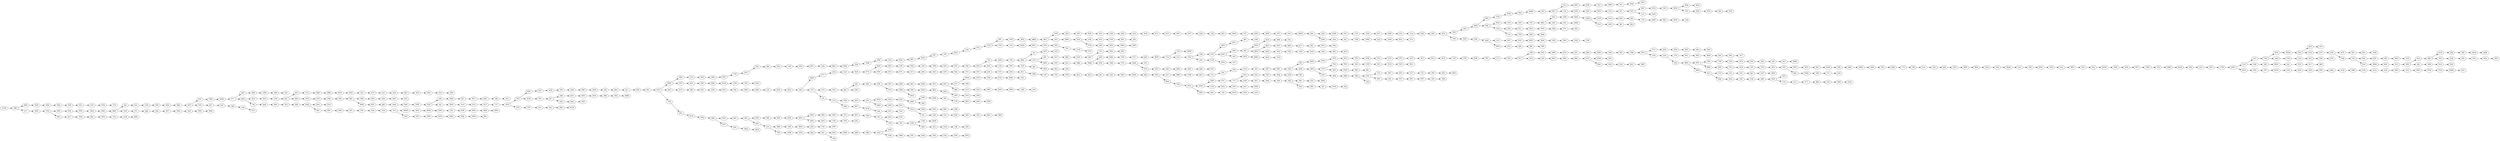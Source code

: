digraph {
 rankdir="LR"; 
 "PJK" -> "X3G"; 
 "ZM3" -> "JGN"; 
 "YYF" -> "614"; 
 "K5T" -> "X18"; 
 "2PT" -> "2BR"; 
 "4RF" -> "VL2"; 
 "QQN" -> "7S4"; 
 "X9S" -> "HM9"; 
 "NMG" -> "DH5"; 
 "TQD" -> "SJD"; 
 "2JD" -> "SM4"; 
 "5SD" -> "4NG"; 
 "W1R" -> "XYJ"; 
 "DXF" -> "72L"; 
 "CGN" -> "T85"; 
 "ZF4" -> "ZZ1"; 
 "91Q" -> "Y69"; 
 "SMB" -> "QSZ"; 
 "PVN" -> "PP3"; 
 "C4S" -> "1VL"; 
 "3BK" -> "ZNZ"; 
 "LYZ" -> "92X"; 
 "TPP" -> "XPP"; 
 "NTK" -> "R7B"; 
 "XMH" -> "GBQ"; 
 "LZW" -> "49Y"; 
 "28R" -> "R1G"; 
 "5SX" -> "F2K"; 
 "X21" -> "WC7"; 
 "JL7" -> "ZKL"; 
 "F1G" -> "XF8"; 
 "XJG" -> "N8L"; 
 "227" -> "HBK"; 
 "FG8" -> "RMS"; 
 "S5B" -> "RXD"; 
 "T71" -> "LDZ"; 
 "TYQ" -> "2LW"; 
 "1W2" -> "BFQ"; 
 "2X1" -> "NCQ"; 
 "SJL" -> "TG5"; 
 "64W" -> "RKB"; 
 "DRH" -> "W45"; 
 "ZTK" -> "YC5"; 
 "L1Y" -> "VXS"; 
 "SGD" -> "F66"; 
 "ZBG" -> "YJ7"; 
 "NC6" -> "544"; 
 "XKQ" -> "8Z5"; 
 "B5K" -> "XFW"; 
 "V3F" -> "SF9"; 
 "DC7" -> "737"; 
 "ZCJ" -> "ZCB"; 
 "JPX" -> "FZS"; 
 "PFB" -> "TYQ"; 
 "C22" -> "HGM"; 
 "C67" -> "MDM"; 
 "4W1" -> "X87"; 
 "TQX" -> "7YM"; 
 "2Y4" -> "CLQ"; 
 "R1G" -> "M5V"; 
 "HK5" -> "56W"; 
 "Y7B" -> "8RN"; 
 "LFR" -> "FN6"; 
 "RVW" -> "7G3"; 
 "SXH" -> "97Y"; 
 "H25" -> "WHC"; 
 "X8Y" -> "3H8"; 
 "97Y" -> "77T"; 
 "6VB" -> "91Q"; 
 "V7S" -> "595"; 
 "JFH" -> "2JD"; 
 "ZSL" -> "HHS"; 
 "3D6" -> "T71"; 
 "1BP" -> "MCR"; 
 "FBQ" -> "2PB"; 
 "7Q9" -> "K1X"; 
 "C81" -> "6JF"; 
 "YYQ" -> "9FR"; 
 "FBR" -> "GZS"; 
 "VXK" -> "4BR"; 
 "Z9L" -> "DYJ"; 
 "PRL" -> "K2Y"; 
 "Q68" -> "R8F"; 
 "WJC" -> "WZ5"; 
 "H3K" -> "3NG"; 
 "K9N" -> "BG4"; 
 "VXS" -> "RLT"; 
 "K1Q" -> "R29"; 
 "C76" -> "TNL"; 
 "RLV" -> "PCY"; 
 "Z4J" -> "2GC"; 
 "4F2" -> "SC2"; 
 "Y82" -> "JKM"; 
 "GZS" -> "Q1Q"; 
 "VB3" -> "WRW"; 
 "XW6" -> "FK8"; 
 "YG1" -> "73H"; 
 "KZQ" -> "9FQ"; 
 "R25" -> "C13"; 
 "FFZ" -> "DTC"; 
 "H99" -> "Y82"; 
 "N12" -> "TRX"; 
 "F5G" -> "RLV"; 
 "7VN" -> "D7V"; 
 "CRJ" -> "GY4"; 
 "C7S" -> "YD3"; 
 "V6S" -> "CNH"; 
 "82G" -> "ZBV"; 
 "KMM" -> "YOU"; 
 "27R" -> "S8P"; 
 "ZTK" -> "2PT"; 
 "8R4" -> "HC5"; 
 "V9D" -> "ZSV"; 
 "L25" -> "N12"; 
 "544" -> "ZT7"; 
 "62H" -> "SBL"; 
 "ZMG" -> "M4P"; 
 "Y77" -> "SB7"; 
 "G6R" -> "2RZ"; 
 "YPB" -> "6ZG"; 
 "WKT" -> "FVM"; 
 "126" -> "ZPY"; 
 "8KQ" -> "KSF"; 
 "G3Q" -> "W3D"; 
 "56F" -> "RZX"; 
 "KFC" -> "LHG"; 
 "75Y" -> "BHL"; 
 "921" -> "95L"; 
 "QRQ" -> "SG4"; 
 "8BW" -> "KGK"; 
 "5D5" -> "YH2"; 
 "4PK" -> "9LQ"; 
 "7J4" -> "QQN"; 
 "F8Q" -> "SBM"; 
 "14K" -> "5NV"; 
 "6NP" -> "91L"; 
 "JKM" -> "HR1"; 
 "9G9" -> "Q7P"; 
 "P74" -> "BCK"; 
 "DBC" -> "K1H"; 
 "CH7" -> "Z9W"; 
 "GBK" -> "YFR"; 
 "LLX" -> "YG1"; 
 "KFB" -> "C53"; 
 "7XJ" -> "8Q8"; 
 "54L" -> "JMG"; 
 "2PB" -> "P2C"; 
 "ZPY" -> "V3S"; 
 "NG6" -> "WNM"; 
 "R29" -> "LN8"; 
 "1DT" -> "LTD"; 
 "XLM" -> "X12"; 
 "3HQ" -> "G3Q"; 
 "95L" -> "VM4"; 
 "8RN" -> "Q28"; 
 "2GC" -> "CVB"; 
 "BHL" -> "N5T"; 
 "X9T" -> "GBK"; 
 "J27" -> "G8G"; 
 "LHG" -> "RR3"; 
 "FS5" -> "XSF"; 
 "6HN" -> "WC8"; 
 "WQR" -> "G1C"; 
 "X5M" -> "SXQ"; 
 "MCR" -> "Q6W"; 
 "F57" -> "7W8"; 
 "QKG" -> "X4T"; 
 "PL8" -> "BZM"; 
 "JM3" -> "3KS"; 
 "GYP" -> "6S2"; 
 "8V3" -> "4TV"; 
 "GSV" -> "Y9V"; 
 "JKM" -> "5WX"; 
 "VSM" -> "3Q5"; 
 "L7Q" -> "L1C"; 
 "MFX" -> "T1R"; 
 "GQ2" -> "22M"; 
 "4L4" -> "W3W"; 
 "TRX" -> "45N"; 
 "GLG" -> "WKT"; 
 "92T" -> "KTL"; 
 "1PB" -> "TFX"; 
 "C9N" -> "88W"; 
 "Z19" -> "PTB"; 
 "95K" -> "NGQ"; 
 "8H6" -> "CHW"; 
 "DC8" -> "7NY"; 
 "R8F" -> "HHP"; 
 "TFX" -> "S9L"; 
 "P61" -> "4JD"; 
 "KDW" -> "GMS"; 
 "961" -> "J5R"; 
 "C4H" -> "35Y"; 
 "BJQ" -> "FDN"; 
 "R79" -> "P6J"; 
 "QTH" -> "B6J"; 
 "K2Y" -> "3RY"; 
 "K47" -> "NC6"; 
 "GQR" -> "C5W"; 
 "6HN" -> "LLX"; 
 "Q7P" -> "921"; 
 "WPV" -> "VLF"; 
 "329" -> "YPB"; 
 "3XV" -> "RR1"; 
 "DTC" -> "2CF"; 
 "C9K" -> "X43"; 
 "5SB" -> "X9T"; 
 "9ZL" -> "8V3"; 
 "F5G" -> "XMH"; 
 "VD5" -> "XG2"; 
 "97R" -> "SC9"; 
 "NCQ" -> "F2D"; 
 "BML" -> "2JY"; 
 "N8G" -> "DMN"; 
 "6Y7" -> "JXB"; 
 "M4P" -> "Z4J"; 
 "PL1" -> "M52"; 
 "57Z" -> "HSB"; 
 "LP8" -> "WXJ"; 
 "X49" -> "ZHJ"; 
 "YQ4" -> "LBF"; 
 "TZN" -> "26G"; 
 "3NG" -> "PLN"; 
 "XLC" -> "TBR"; 
 "8ZV" -> "77G"; 
 "3SR" -> "QR2"; 
 "91B" -> "J7Y"; 
 "PWH" -> "LJS"; 
 "GG3" -> "91S"; 
 "2NJ" -> "C23"; 
 "MRG" -> "V2D"; 
 "77G" -> "NBP"; 
 "DBC" -> "3N2"; 
 "Q1Q" -> "Z34"; 
 "BH4" -> "B5K"; 
 "V5P" -> "8Q7"; 
 "35Y" -> "39W"; 
 "DMN" -> "DKJ"; 
 "GY4" -> "HPQ"; 
 "66L" -> "S4M"; 
 "FK8" -> "W9R"; 
 "W3W" -> "X5M"; 
 "YBW" -> "X41"; 
 "WPG" -> "XQN"; 
 "BKC" -> "NBD"; 
 "82C" -> "8ZV"; 
 "8LR" -> "P74"; 
 "XL9" -> "F17"; 
 "DKJ" -> "V6X"; 
 "836" -> "FFB"; 
 "RS8" -> "K1Q"; 
 "CY5" -> "4PC"; 
 "YFR" -> "GTQ"; 
 "QF6" -> "ZLD"; 
 "35K" -> "5YW"; 
 "P6J" -> "Z8W"; 
 "Z39" -> "NJK"; 
 "J8X" -> "T8P"; 
 "15H" -> "YXX"; 
 "K5M" -> "3B4"; 
 "FVY" -> "L93"; 
 "DS2" -> "QP5"; 
 "39W" -> "WTS"; 
 "NFM" -> "LFR"; 
 "4ZR" -> "N8K"; 
 "JGW" -> "4XY"; 
 "XSP" -> "9YR"; 
 "5WB" -> "286"; 
 "292" -> "637"; 
 "KTL" -> "3CT"; 
 "TQR" -> "GPW"; 
 "ZT7" -> "7H2"; 
 "6YX" -> "VCC"; 
 "G2X" -> "HLX"; 
 "7QT" -> "33M"; 
 "SXQ" -> "6VY"; 
 "1WQ" -> "ZMG"; 
 "G1C" -> "35K"; 
 "D7V" -> "PZG"; 
 "73H" -> "NG6"; 
 "TQD" -> "6M6"; 
 "GPW" -> "YQ4"; 
 "C67" -> "C4H"; 
 "G6F" -> "9YS"; 
 "YLZ" -> "YBW"; 
 "4XZ" -> "KSG"; 
 "11N" -> "V9D"; 
 "56W" -> "8R4"; 
 "S8P" -> "PVN"; 
 "XG2" -> "Z7K"; 
 "LBF" -> "6KM"; 
 "ZSV" -> "VF3"; 
 "QV6" -> "JJN"; 
 "2D9" -> "VM8"; 
 "TYB" -> "NTG"; 
 "Q94" -> "QNF"; 
 "4JD" -> "J8X"; 
 "5WB" -> "MVZ"; 
 "X12" -> "KV2"; 
 "79V" -> "VP8"; 
 "8VV" -> "B6R"; 
 "T42" -> "8BW"; 
 "C13" -> "Z9L"; 
 "WFY" -> "HC7"; 
 "3LK" -> "RV9"; 
 "6LP" -> "W98"; 
 "6LD" -> "XLM"; 
 "YBQ" -> "GQ2"; 
 "VF3" -> "MLX"; 
 "DQ7" -> "66L"; 
 "C53" -> "5F1"; 
 "5F1" -> "YZY"; 
 "3GQ" -> "C67"; 
 "M52" -> "VWY"; 
 "M89" -> "9L5"; 
 "HPQ" -> "4W1"; 
 "8Z5" -> "7FX"; 
 "F8Q" -> "1TY"; 
 "4FC" -> "VN3"; 
 "2DG" -> "PL1"; 
 "KT2" -> "7QT"; 
 "X3G" -> "GH2"; 
 "VFH" -> "5ZL"; 
 "3SN" -> "ZW3"; 
 "RTP" -> "1KS"; 
 "KGK" -> "2NJ"; 
 "8Z5" -> "F57"; 
 "91S" -> "DC7"; 
 "SLY" -> "QBX"; 
 "BKH" -> "M89"; 
 "637" -> "6FC"; 
 "V7K" -> "L25"; 
 "QCF" -> "Q3X"; 
 "4L1" -> "X58"; 
 "B2S" -> "J5L"; 
 "JJK" -> "6PN"; 
 "F4V" -> "MHH"; 
 "SC4" -> "34G"; 
 "5XC" -> "GPJ"; 
 "PTB" -> "579"; 
 "C3D" -> "XCK"; 
 "HDY" -> "PCH"; 
 "KTM" -> "8XY"; 
 "3KS" -> "GYP"; 
 "HHS" -> "RD2"; 
 "68B" -> "YBQ"; 
 "L1C" -> "7C7"; 
 "TKK" -> "NWD"; 
 "YD3" -> "JKC"; 
 "VM8" -> "38W"; 
 "S9X" -> "H3K"; 
 "VN3" -> "WPG"; 
 "2RZ" -> "56F"; 
 "PG2" -> "Z3G"; 
 "SJD" -> "SKH"; 
 "JKC" -> "XJG"; 
 "KTK" -> "V6B"; 
 "Z7L" -> "64W"; 
 "6KS" -> "GR6"; 
 "BZM" -> "6NP"; 
 "HSB" -> "2T3"; 
 "YC5" -> "5WB"; 
 "6RL" -> "PFB"; 
 "TL2" -> "XSP"; 
 "8NL" -> "VV7"; 
 "KZH" -> "3BK"; 
 "FN6" -> "FG8"; 
 "NQ6" -> "YWV"; 
 "4K3" -> "WFZ"; 
 "4VT" -> "SZH"; 
 "7C7" -> "JKB"; 
 "FJJ" -> "WP9"; 
 "FBZ" -> "QRQ"; 
 "88W" -> "RD6"; 
 "GPH" -> "5VZ"; 
 "F17" -> "7FJ"; 
 "VWY" -> "TWJ"; 
 "BRN" -> "95K"; 
 "R55" -> "LP8"; 
 "9K3" -> "M4B"; 
 "NWD" -> "JSX"; 
 "4NS" -> "783"; 
 "6VH" -> "D6T"; 
 "XYQ" -> "BHN"; 
 "3RY" -> "MFX"; 
 "KGR" -> "QGX"; 
 "1XH" -> "MNS"; 
 "1TY" -> "15L"; 
 "XWV" -> "WJC"; 
 "JJN" -> "8B3"; 
 "Y8L" -> "Y7B"; 
 "FFQ" -> "3SG"; 
 "F77" -> "Z5Z"; 
 "783" -> "Q9R"; 
 "HF2" -> "RMK"; 
 "WRW" -> "JT4"; 
 "6MS" -> "FBQ"; 
 "44G" -> "BRN"; 
 "FDN" -> "289"; 
 "4NJ" -> "ZF6"; 
 "WN8" -> "Y77"; 
 "66G" -> "FMH"; 
 "773" -> "7HJ"; 
 "M4B" -> "Z7L"; 
 "V88" -> "52G"; 
 "2HR" -> "24V"; 
 "3KH" -> "VYY"; 
 "77T" -> "PG2"; 
 "S8N" -> "G6F"; 
 "QY2" -> "54G"; 
 "F66" -> "9KL"; 
 "FLB" -> "SFB"; 
 "HLX" -> "32D"; 
 "S4M" -> "VXK"; 
 "XPP" -> "DQ7"; 
 "3SG" -> "BH4"; 
 "Z5S" -> "XW6"; 
 "92X" -> "XLC"; 
 "LQ4" -> "3GQ"; 
 "729" -> "PRL"; 
 "S3N" -> "Z5S"; 
 "29B" -> "K47"; 
 "WBQ" -> "TKK"; 
 "BJR" -> "GC5"; 
 "Y82" -> "ZM3"; 
 "GK1" -> "62H"; 
 "8Q7" -> "ZR3"; 
 "7YM" -> "7Q9"; 
 "4R4" -> "FQ7"; 
 "B6V" -> "2HR"; 
 "T95" -> "LQ4"; 
 "T99" -> "6SL"; 
 "COM" -> "ZB8"; 
 "4SC" -> "SMZ"; 
 "X87" -> "GX6"; 
 "ZKL" -> "M72"; 
 "7W8" -> "WN8"; 
 "64G" -> "15F"; 
 "34G" -> "K9J"; 
 "BSK" -> "2MM"; 
 "1ZV" -> "4FC"; 
 "Z5Z" -> "CZC"; 
 "LKS" -> "N8G"; 
 "XDC" -> "P5D"; 
 "RXD" -> "B9R"; 
 "2BR" -> "BKC"; 
 "HHP" -> "85J"; 
 "QX7" -> "FWL"; 
 "WTS" -> "WBQ"; 
 "ZLY" -> "6T5"; 
 "LP9" -> "G65"; 
 "9ZL" -> "GG2"; 
 "4JY" -> "2FH"; 
 "QJZ" -> "384"; 
 "6S2" -> "ZLY"; 
 "2W1" -> "XL9"; 
 "X4T" -> "LKB"; 
 "38W" -> "2YD"; 
 "RZX" -> "NL6"; 
 "2BW" -> "ZF4"; 
 "K6L" -> "24D"; 
 "TZM" -> "SGD"; 
 "2JY" -> "K5T"; 
 "MP9" -> "GLG"; 
 "8VV" -> "TQX"; 
 "MQJ" -> "G2B"; 
 "W9R" -> "Y8L"; 
 "6Y8" -> "8NR"; 
 "CNH" -> "2X1"; 
 "5Y4" -> "QKG"; 
 "TWJ" -> "V7S"; 
 "CNJ" -> "9K3"; 
 "5VZ" -> "YYF"; 
 "48Q" -> "4L1"; 
 "1VL" -> "2W1"; 
 "HSB" -> "VC9"; 
 "HKT" -> "45Z"; 
 "CP6" -> "XY1"; 
 "JKC" -> "GM1"; 
 "B1H" -> "D6Q"; 
 "4B9" -> "8XW"; 
 "DLX" -> "15H"; 
 "45Z" -> "HNQ"; 
 "289" -> "75Y"; 
 "2MM" -> "GCH"; 
 "NBD" -> "FFZ"; 
 "QGX" -> "Q3V"; 
 "N1F" -> "9G9"; 
 "P54" -> "P9L"; 
 "GC5" -> "62Z"; 
 "15L" -> "11N"; 
 "TK1" -> "CCW"; 
 "35W" -> "8S3"; 
 "4NG" -> "4FZ"; 
 "1P9" -> "MND"; 
 "5ZL" -> "FVY"; 
 "L5P" -> "79V"; 
 "VCC" -> "WPV"; 
 "8BG" -> "9M4"; 
 "24V" -> "T95"; 
 "YFR" -> "F1G"; 
 "FS5" -> "H1M"; 
 "JKB" -> "YVS"; 
 "N1K" -> "7NP"; 
 "LKR" -> "S82"; 
 "SLY" -> "7R3"; 
 "GTQ" -> "L2N"; 
 "L2N" -> "4DJ"; 
 "CGN" -> "7S9"; 
 "NJ7" -> "7QH"; 
 "WXB" -> "KT2"; 
 "R3T" -> "78Q"; 
 "XSF" -> "QCF"; 
 "T85" -> "1W2"; 
 "11N" -> "29B"; 
 "6SL" -> "BQ2"; 
 "1Y2" -> "C81"; 
 "B6J" -> "5XC"; 
 "GV4" -> "LW1"; 
 "FFB" -> "1WQ"; 
 "GPP" -> "6LP"; 
 "FYL" -> "4R4"; 
 "K9N" -> "KZQ"; 
 "ZB8" -> "RRS"; 
 "YP6" -> "Q68"; 
 "9FQ" -> "1PB"; 
 "7G3" -> "2L3"; 
 "KJK" -> "NYV"; 
 "WNM" -> "9ZL"; 
 "JMZ" -> "QF6"; 
 "38S" -> "44G"; 
 "JG6" -> "LYZ"; 
 "286" -> "WXS"; 
 "B4B" -> "Y8Y"; 
 "ZML" -> "VRJ"; 
 "Z2X" -> "FVK"; 
 "TNS" -> "8BG"; 
 "8S3" -> "QLD"; 
 "NBP" -> "DRH"; 
 "TKL" -> "429"; 
 "CC7" -> "9DN"; 
 "FYL" -> "14D"; 
 "LLX" -> "3SZ"; 
 "QQX" -> "WF9"; 
 "LJS" -> "GMZ"; 
 "7R3" -> "2WR"; 
 "4GT" -> "4F2"; 
 "9LQ" -> "DBC"; 
 "YPZ" -> "4GT"; 
 "9BK" -> "SMB"; 
 "QB9" -> "P4L"; 
 "3N2" -> "ZQ9"; 
 "7N8" -> "F7L"; 
 "BLG" -> "B2S"; 
 "1SF" -> "W53"; 
 "ZZ1" -> "4B9"; 
 "H4Q" -> "KJK"; 
 "ZXN" -> "4SC"; 
 "82C" -> "8D8"; 
 "15F" -> "KGR"; 
 "54G" -> "XXH"; 
 "J7Y" -> "QJZ"; 
 "SNM" -> "SXH"; 
 "BKH" -> "8VV"; 
 "SMB" -> "KTK"; 
 "ZS2" -> "2KV"; 
 "L2N" -> "C76"; 
 "Q1T" -> "BJQ"; 
 "GQR" -> "SK6"; 
 "QQK" -> "TGL"; 
 "LW1" -> "FLB"; 
 "3B4" -> "J6L"; 
 "V6B" -> "57Z"; 
 "Y1R" -> "2DG"; 
 "QQH" -> "Z2Q"; 
 "G8G" -> "8KQ"; 
 "8NR" -> "K9N"; 
 "6M6" -> "3KH"; 
 "J27" -> "28R"; 
 "85J" -> "48Q"; 
 "RLT" -> "LKR"; 
 "XY1" -> "CGN"; 
 "ZW3" -> "N1K"; 
 "QR2" -> "6LD"; 
 "88G" -> "G6R"; 
 "QGY" -> "126"; 
 "5XC" -> "X9S"; 
 "X5N" -> "7VN"; 
 "8D8" -> "97R"; 
 "PYX" -> "KMM"; 
 "N8K" -> "7B8"; 
 "MF9" -> "PXY"; 
 "8WW" -> "4NS"; 
 "JZ8" -> "RVW"; 
 "H1M" -> "78C"; 
 "QZV" -> "3XV"; 
 "YZY" -> "66Z"; 
 "WFZ" -> "44F"; 
 "3Q5" -> "PPH"; 
 "NTG" -> "SNM"; 
 "HBK" -> "CM6"; 
 "6JF" -> "CH7"; 
 "CVB" -> "Y9X"; 
 "F5G" -> "TZN"; 
 "95K" -> "Y1R"; 
 "614" -> "54L"; 
 "TPP" -> "66G"; 
 "4BR" -> "8WW"; 
 "YJ7" -> "W1R"; 
 "Q9R" -> "773"; 
 "YH2" -> "SY4"; 
 "2CF" -> "3Q6"; 
 "GK1" -> "NPV"; 
 "6PL" -> "TL2"; 
 "6RQ" -> "X5N"; 
 "TGK" -> "52W"; 
 "7HJ" -> "SC4"; 
 "7B8" -> "L8S"; 
 "MKR" -> "88G"; 
 "SC2" -> "DLX"; 
 "SF9" -> "KFC"; 
 "QSZ" -> "KBD"; 
 "VL2" -> "S9X"; 
 "LV6" -> "HK5"; 
 "FMJ" -> "8R2"; 
 "9YR" -> "YLZ"; 
 "N23" -> "V3F"; 
 "B6R" -> "DXF"; 
 "M5V" -> "KZH"; 
 "6VY" -> "CRW"; 
 "T3Z" -> "MQJ"; 
 "JVM" -> "WFJ"; 
 "33M" -> "9G7"; 
 "W45" -> "VFH"; 
 "YZY" -> "1LY"; 
 "HR1" -> "QF5"; 
 "JGN" -> "QB9"; 
 "991" -> "F5G"; 
 "78C" -> "J27"; 
 "8XW" -> "5SB"; 
 "BHN" -> "4SY"; 
 "LKB" -> "BSK"; 
 "3DL" -> "GQR"; 
 "9XC" -> "B6V"; 
 "L4C" -> "PD6"; 
 "LN8" -> "82C"; 
 "P2C" -> "Z19"; 
 "SNM" -> "C3D"; 
 "4SY" -> "8NL"; 
 "8Q8" -> "4RF"; 
 "QLD" -> "NS6"; 
 "C7M" -> "6HN"; 
 "PZG" -> "TBV"; 
 "D6T" -> "KFB"; 
 "DYJ" -> "TLH"; 
 "PQJ" -> "729"; 
 "Z7K" -> "QQK"; 
 "ZLD" -> "Q49"; 
 "JT4" -> "6PL"; 
 "49Y" -> "WZ9"; 
 "X43" -> "VNS"; 
 "3SZ" -> "H25"; 
 "ZF6" -> "QGY"; 
 "SCD" -> "FMJ"; 
 "6FC" -> "RTP"; 
 "RMS" -> "GZC"; 
 "VNS" -> "961"; 
 "Z2Q" -> "NJ7"; 
 "H3K" -> "9XC"; 
 "9J3" -> "6VB"; 
 "BRN" -> "3HQ"; 
 "NQY" -> "GTK"; 
 "D8W" -> "F6F"; 
 "GMS" -> "LXG"; 
 "L5Y" -> "B1H"; 
 "HC5" -> "KTM"; 
 "QVC" -> "292"; 
 "MCN" -> "G2X"; 
 "HC7" -> "TNW"; 
 "QBX" -> "1XH"; 
 "X1H" -> "X5D"; 
 "NPV" -> "SLY"; 
 "DYN" -> "VD5"; 
 "CCW" -> "7CP"; 
 "TG5" -> "6Y7"; 
 "6PL" -> "CYJ"; 
 "2LW" -> "8H9"; 
 "77T" -> "ZXN"; 
 "X5D" -> "HJ2"; 
 "S82" -> "2BW"; 
 "729" -> "PL8"; 
 "Y9V" -> "8MW"; 
 "PCH" -> "LZW"; 
 "XQN" -> "3SN"; 
 "WC7" -> "ZML"; 
 "V3S" -> "JJK"; 
 "T46" -> "XG7"; 
 "XF4" -> "TPP"; 
 "SH8" -> "2Y4"; 
 "WXT" -> "892"; 
 "P9L" -> "V6S"; 
 "PXY" -> "JG4"; 
 "CY5" -> "MF9"; 
 "X41" -> "NQ6"; 
 "B9R" -> "9HH"; 
 "M4P" -> "91B"; 
 "RD6" -> "QQ4"; 
 "SMZ" -> "X49"; 
 "4DJ" -> "BKH"; 
 "D6Q" -> "F8Q"; 
 "ZHJ" -> "4ZZ"; 
 "MDM" -> "QXG"; 
 "RMK" -> "B5Z"; 
 "27F" -> "1Y2"; 
 "J87" -> "Z39"; 
 "G65" -> "5Y4"; 
 "NGQ" -> "LP9"; 
 "Z34" -> "MP9"; 
 "VLN" -> "YPZ"; 
 "MHH" -> "K6L"; 
 "F7L" -> "JZ8"; 
 "9KL" -> "8LZ"; 
 "5XS" -> "TK1"; 
 "MNS" -> "Z2X"; 
 "2KZ" -> "K5M"; 
 "CZC" -> "8LR"; 
 "RS8" -> "7XJ"; 
 "M72" -> "VHV"; 
 "6PN" -> "TKL"; 
 "SG4" -> "FBR"; 
 "SC9" -> "5WZ"; 
 "N8L" -> "ZTK"; 
 "XG7" -> "MKK"; 
 "KB9" -> "JL7"; 
 "1GQ" -> "82G"; 
 "N4X" -> "91W"; 
 "F6F" -> "NR4"; 
 "44F" -> "1SF"; 
 "SZH" -> "CNJ"; 
 "V2D" -> "F7M"; 
 "Y77" -> "RS8"; 
 "VD3" -> "7P7"; 
 "LXG" -> "S5B"; 
 "QXG" -> "KDW"; 
 "2KV" -> "T46"; 
 "XXJ" -> "1BP"; 
 "ZNZ" -> "MBB"; 
 "BG4" -> "Q94"; 
 "B5Z" -> "CVD"; 
 "5WZ" -> "T8K"; 
 "2MM" -> "FLH"; 
 "CHW" -> "V88"; 
 "FZS" -> "DS2"; 
 "WZ5" -> "LDJ"; 
 "BFQ" -> "MKR"; 
 "Y1R" -> "YLV"; 
 "QLD" -> "34L"; 
 "737" -> "GPH"; 
 "QQX" -> "1ZV"; 
 "CRW" -> "T42"; 
 "73H" -> "L9K"; 
 "G2B" -> "VJV"; 
 "9G7" -> "SH8"; 
 "Z3G" -> "T3Z"; 
 "9YS" -> "TGK"; 
 "7NY" -> "27R"; 
 "8R2" -> "WXT"; 
 "GPH" -> "FS5"; 
 "KBD" -> "7N8"; 
 "HM9" -> "68B"; 
 "2YD" -> "PD5"; 
 "9YS" -> "38S"; 
 "Z8W" -> "W8Z"; 
 "3KH" -> "X4V"; 
 "6ZG" -> "935"; 
 "36T" -> "QX7"; 
 "9L5" -> "SPK"; 
 "VLF" -> "4L4"; 
 "XCK" -> "GPP"; 
 "66Z" -> "FFQ"; 
 "XXH" -> "H4Q"; 
 "FWL" -> "TQD"; 
 "9DN" -> "YYQ"; 
 "F7M" -> "4XZ"; 
 "7S4" -> "BML"; 
 "L58" -> "FCC"; 
 "739" -> "XWV"; 
 "YQ4" -> "FJJ"; 
 "3CT" -> "JM3"; 
 "KSG" -> "NMG"; 
 "6T5" -> "JG6"; 
 "T8K" -> "X8Y"; 
 "K6L" -> "QQH"; 
 "P74" -> "9HY"; 
 "JG4" -> "9BK"; 
 "9FR" -> "836"; 
 "TNW" -> "6RL"; 
 "RR3" -> "HD6"; 
 "26G" -> "SCD"; 
 "HC5" -> "B98"; 
 "72L" -> "6G9"; 
 "6G9" -> "1DT"; 
 "32D" -> "FBZ"; 
 "1TY" -> "C7S"; 
 "QQ4" -> "43D"; 
 "RV9" -> "5D5"; 
 "7P7" -> "MCN"; 
 "5YW" -> "6YX"; 
 "S99" -> "6RQ"; 
 "RR1" -> "YBD"; 
 "V6X" -> "227"; 
 "SBL" -> "6Y8"; 
 "6KM" -> "X21"; 
 "66Y" -> "4VT"; 
 "91L" -> "4PK"; 
 "PD5" -> "4K3"; 
 "Y8Y" -> "L1Y"; 
 "LHS" -> "L4C"; 
 "1LY" -> "SAN"; 
 "W8Z" -> "L5Y"; 
 "V6X" -> "KS8"; 
 "7FX" -> "J87"; 
 "YXX" -> "B4B"; 
 "CLQ" -> "S8N"; 
 "JGW" -> "H99"; 
 "WHC" -> "SJL"; 
 "XMH" -> "V5P"; 
 "VP8" -> "BLG"; 
 "BCK" -> "R55"; 
 "4PC" -> "Q1T"; 
 "TBV" -> "N23"; 
 "B66" -> "JMZ"; 
 "YLV" -> "TNS"; 
 "88G" -> "4C6"; 
 "RLT" -> "Q76"; 
 "RRS" -> "WXZ"; 
 "43D" -> "WQR"; 
 "ZR3" -> "HDY"; 
 "S2D" -> "QQX"; 
 "DTC" -> "BJR"; 
 "Q3X" -> "YP6"; 
 "7QH" -> "PWH"; 
 "WXJ" -> "329"; 
 "SCK" -> "1GQ"; 
 "QKG" -> "GSV"; 
 "ZHJ" -> "HKT"; 
 "BML" -> "CY5"; 
 "WFJ" -> "46L"; 
 "TLH" -> "36T"; 
 "VC9" -> "QY2"; 
 "2CF" -> "NFM"; 
 "Z4B" -> "VYK"; 
 "46L" -> "5KV"; 
 "GCH" -> "X1H"; 
 "14D" -> "3DL"; 
 "PD6" -> "QZV"; 
 "34L" -> "LHS"; 
 "X8Y" -> "9HW"; 
 "QF5" -> "KB9"; 
 "24D" -> "WXB"; 
 "GVR" -> "D8W"; 
 "PCY" -> "PJK"; 
 "1QW" -> "L48"; 
 "J5L" -> "LKS"; 
 "ZQ9" -> "JPX"; 
 "L9K" -> "V7K"; 
 "X4V" -> "4ZR"; 
 "SB7" -> "8H6"; 
 "VF3" -> "HHD"; 
 "2WR" -> "QTH"; 
 "PPH" -> "W66"; 
 "C23" -> "ZKT"; 
 "HGM" -> "XDC"; 
 "NS6" -> "8GQ"; 
 "X58" -> "991"; 
 "MLX" -> "S3N"; 
 "ZCB" -> "14K"; 
 "29Q" -> "5SD"; 
 "BH4" -> "7D3"; 
 "FVK" -> "NPP"; 
 "Y9X" -> "N2Q"; 
 "GH2" -> "R79"; 
 "HJ2" -> "739"; 
 "WXS" -> "B66"; 
 "SY4" -> "59D"; 
 "F2K" -> "NTK"; 
 "HHD" -> "35W"; 
 "935" -> "4NJ"; 
 "ZKT" -> "C7M"; 
 "V2D" -> "C9K"; 
 "HD6" -> "2D9"; 
 "B98" -> "SCK"; 
 "ZF6" -> "7J4"; 
 "PVN" -> "L7Q"; 
 "SBM" -> "F77"; 
 "3H8" -> "29Q"; 
 "F2D" -> "W41"; 
 "FLH" -> "QV6"; 
 "YT8" -> "S99"; 
 "GBQ" -> "YT8"; 
 "WXZ" -> "6MS"; 
 "C5W" -> "WFB"; 
 "KV2" -> "66Y"; 
 "TBR" -> "L5P"; 
 "NL6" -> "3SR"; 
 "SK6" -> "ZCJ"; 
 "VYY" -> "P54"; 
 "2L3" -> "GV4"; 
 "K1X" -> "ZS2"; 
 "7D3" -> "Z4B"; 
 "384" -> "457"; 
 "8R2" -> "TGF"; 
 "ZB8" -> "CC7"; 
 "KS8" -> "TYB"; 
 "RKB" -> "2YT"; 
 "K1H" -> "XXJ"; 
 "52W" -> "S2D"; 
 "WF9" -> "P61"; 
 "WP9" -> "GG3"; 
 "95M" -> "8BB"; 
 "W53" -> "CP6"; 
 "CM6" -> "R25"; 
 "GTK" -> "TZM"; 
 "Q28" -> "D68"; 
 "WC8" -> "VD3"; 
 "JMG" -> "KCW"; 
 "9HW" -> "JFH"; 
 "9HY" -> "92T"; 
 "8GQ" -> "6KS"; 
 "62Z" -> "9WY"; 
 "VRJ" -> "81G"; 
 "TGL" -> "VLN"; 
 "TGF" -> "ZSL"; 
 "XW6" -> "XJS"; 
 "TNL" -> "XYQ"; 
 "9G9" -> "PQJ"; 
 "VYK" -> "4JY"; 
 "GMZ" -> "PQ1"; 
 "NJK" -> "L58"; 
 "XF8" -> "JVM"; 
 "GQ2" -> "GVR"; 
 "N2Q" -> "XKQ"; 
 "SM4" -> "TQR"; 
 "C4S" -> "QVC"; 
 "Q76" -> "LV6"; 
 "FMH" -> "3D6"; 
 "7B8" -> "C4S"; 
 "VYY" -> "2KZ"; 
 "9L5" -> "27F"; 
 "7FJ" -> "T99"; 
 "GY4" -> "JGW"; 
 "YYQ" -> "WFY"; 
 "GV4" -> "CRJ"; 
 "457" -> "VSM"; 
 "7G3" -> "1P9"; 
 "SKH" -> "DYN"; 
 "4PK" -> "9J3"; 
 "7S9" -> "C22"; 
 "1KS" -> "V6H"; 
 "YVS" -> "N4X"; 
 "2YT" -> "F4V"; 
 "4ZZ" -> "ZBG"; 
 "FVM" -> "PYX"; 
 "8BB" -> "1QW"; 
 "PQ1" -> "TCV"; 
 "NR4" -> "5SX"; 
 "9WY" -> "95M"; 
 "SPK" -> "DC8"; 
 "W3D" -> "VB3"; 
 "L93" -> "3LK"; 
 "K9J" -> "C9N"; 
 "4C6" -> "MRG"; 
 "P5D" -> "5XS"; 
 "4XY" -> "HF2"; 
 "MFS" -> "64G"; 
 "T33" -> "R3T"; 
 "SFB" -> "TV7"; 
 "78Q" -> "FYL"; 
 "892" -> "GK1"; 
 "GG2" -> "N1F"; 
 "LTD" -> "XF4"; 
 "5WX" -> "NQY"; 
 "QNF" -> "T33"; 
 "CYJ" -> "6VH"; 
 "NTG" -> "MFS"; 
}
